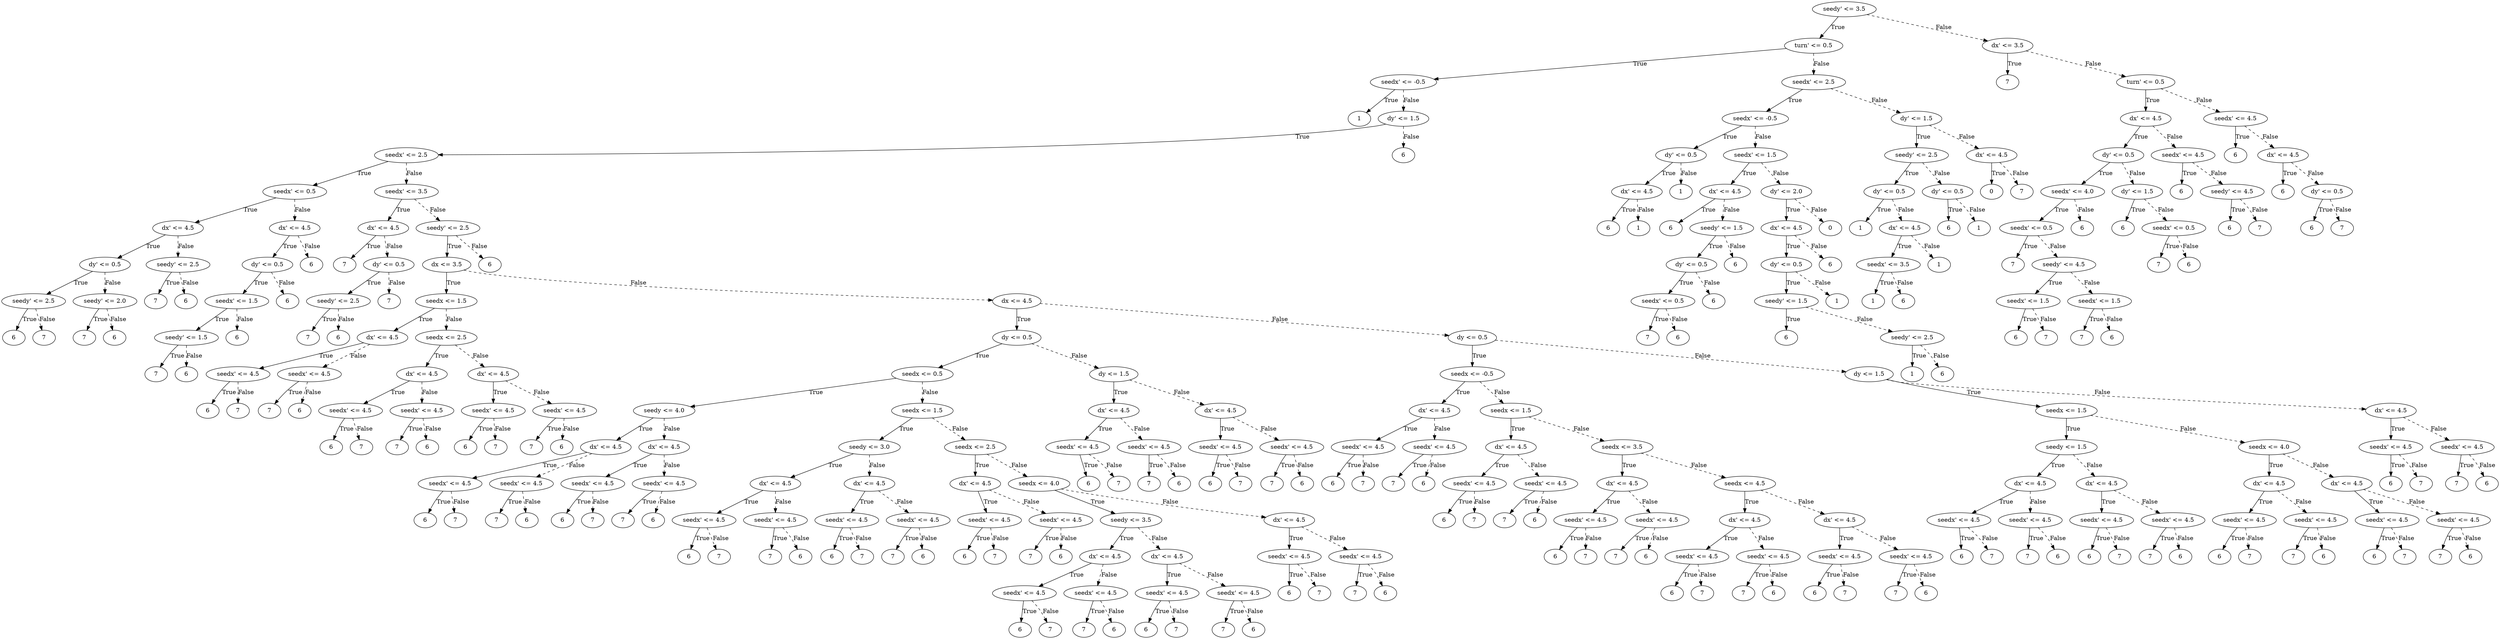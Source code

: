 digraph {
0 [label="seedy' <= 3.5"];
1 [label="turn' <= 0.5"];
2 [label="seedx' <= -0.5"];
3 [label="1"];
2 -> 3 [label="True"];
4 [label="dy' <= 1.5"];
5 [label="seedx' <= 2.5"];
6 [label="seedx' <= 0.5"];
7 [label="dx' <= 4.5"];
8 [label="dy' <= 0.5"];
9 [label="seedy' <= 2.5"];
10 [label="6"];
9 -> 10 [label="True"];
11 [label="7"];
9 -> 11 [style="dashed", label="False"];
8 -> 9 [label="True"];
12 [label="seedy' <= 2.0"];
13 [label="7"];
12 -> 13 [label="True"];
14 [label="6"];
12 -> 14 [style="dashed", label="False"];
8 -> 12 [style="dashed", label="False"];
7 -> 8 [label="True"];
15 [label="seedy' <= 2.5"];
16 [label="7"];
15 -> 16 [label="True"];
17 [label="6"];
15 -> 17 [style="dashed", label="False"];
7 -> 15 [style="dashed", label="False"];
6 -> 7 [label="True"];
18 [label="dx' <= 4.5"];
19 [label="dy' <= 0.5"];
20 [label="seedx' <= 1.5"];
21 [label="seedy' <= 1.5"];
22 [label="7"];
21 -> 22 [label="True"];
23 [label="6"];
21 -> 23 [style="dashed", label="False"];
20 -> 21 [label="True"];
24 [label="6"];
20 -> 24 [style="dashed", label="False"];
19 -> 20 [label="True"];
25 [label="6"];
19 -> 25 [style="dashed", label="False"];
18 -> 19 [label="True"];
26 [label="6"];
18 -> 26 [style="dashed", label="False"];
6 -> 18 [style="dashed", label="False"];
5 -> 6 [label="True"];
27 [label="seedx' <= 3.5"];
28 [label="dx' <= 4.5"];
29 [label="7"];
28 -> 29 [label="True"];
30 [label="dy' <= 0.5"];
31 [label="seedy' <= 2.5"];
32 [label="7"];
31 -> 32 [label="True"];
33 [label="6"];
31 -> 33 [style="dashed", label="False"];
30 -> 31 [label="True"];
34 [label="7"];
30 -> 34 [style="dashed", label="False"];
28 -> 30 [style="dashed", label="False"];
27 -> 28 [label="True"];
35 [label="seedy' <= 2.5"];
36 [label="dx <= 3.5"];
37 [label="seedx <= 1.5"];
38 [label="dx' <= 4.5"];
39 [label="seedx' <= 4.5"];
40 [label="6"];
39 -> 40 [label="True"];
41 [label="7"];
39 -> 41 [style="dashed", label="False"];
38 -> 39 [label="True"];
42 [label="seedx' <= 4.5"];
43 [label="7"];
42 -> 43 [label="True"];
44 [label="6"];
42 -> 44 [style="dashed", label="False"];
38 -> 42 [style="dashed", label="False"];
37 -> 38 [label="True"];
45 [label="seedx <= 2.5"];
46 [label="dx' <= 4.5"];
47 [label="seedx' <= 4.5"];
48 [label="6"];
47 -> 48 [label="True"];
49 [label="7"];
47 -> 49 [style="dashed", label="False"];
46 -> 47 [label="True"];
50 [label="seedx' <= 4.5"];
51 [label="7"];
50 -> 51 [label="True"];
52 [label="6"];
50 -> 52 [style="dashed", label="False"];
46 -> 50 [style="dashed", label="False"];
45 -> 46 [label="True"];
53 [label="dx' <= 4.5"];
54 [label="seedx' <= 4.5"];
55 [label="6"];
54 -> 55 [label="True"];
56 [label="7"];
54 -> 56 [style="dashed", label="False"];
53 -> 54 [label="True"];
57 [label="seedx' <= 4.5"];
58 [label="7"];
57 -> 58 [label="True"];
59 [label="6"];
57 -> 59 [style="dashed", label="False"];
53 -> 57 [style="dashed", label="False"];
45 -> 53 [style="dashed", label="False"];
37 -> 45 [style="dashed", label="False"];
36 -> 37 [label="True"];
60 [label="dx <= 4.5"];
61 [label="dy <= 0.5"];
62 [label="seedx <= 0.5"];
63 [label="seedy <= 4.0"];
64 [label="dx' <= 4.5"];
65 [label="seedx' <= 4.5"];
66 [label="6"];
65 -> 66 [label="True"];
67 [label="7"];
65 -> 67 [style="dashed", label="False"];
64 -> 65 [label="True"];
68 [label="seedx' <= 4.5"];
69 [label="7"];
68 -> 69 [label="True"];
70 [label="6"];
68 -> 70 [style="dashed", label="False"];
64 -> 68 [style="dashed", label="False"];
63 -> 64 [label="True"];
71 [label="dx' <= 4.5"];
72 [label="seedx' <= 4.5"];
73 [label="6"];
72 -> 73 [label="True"];
74 [label="7"];
72 -> 74 [style="dashed", label="False"];
71 -> 72 [label="True"];
75 [label="seedx' <= 4.5"];
76 [label="7"];
75 -> 76 [label="True"];
77 [label="6"];
75 -> 77 [style="dashed", label="False"];
71 -> 75 [style="dashed", label="False"];
63 -> 71 [style="dashed", label="False"];
62 -> 63 [label="True"];
78 [label="seedx <= 1.5"];
79 [label="seedy <= 3.0"];
80 [label="dx' <= 4.5"];
81 [label="seedx' <= 4.5"];
82 [label="6"];
81 -> 82 [label="True"];
83 [label="7"];
81 -> 83 [style="dashed", label="False"];
80 -> 81 [label="True"];
84 [label="seedx' <= 4.5"];
85 [label="7"];
84 -> 85 [label="True"];
86 [label="6"];
84 -> 86 [style="dashed", label="False"];
80 -> 84 [style="dashed", label="False"];
79 -> 80 [label="True"];
87 [label="dx' <= 4.5"];
88 [label="seedx' <= 4.5"];
89 [label="6"];
88 -> 89 [label="True"];
90 [label="7"];
88 -> 90 [style="dashed", label="False"];
87 -> 88 [label="True"];
91 [label="seedx' <= 4.5"];
92 [label="7"];
91 -> 92 [label="True"];
93 [label="6"];
91 -> 93 [style="dashed", label="False"];
87 -> 91 [style="dashed", label="False"];
79 -> 87 [style="dashed", label="False"];
78 -> 79 [label="True"];
94 [label="seedx <= 2.5"];
95 [label="dx' <= 4.5"];
96 [label="seedx' <= 4.5"];
97 [label="6"];
96 -> 97 [label="True"];
98 [label="7"];
96 -> 98 [style="dashed", label="False"];
95 -> 96 [label="True"];
99 [label="seedx' <= 4.5"];
100 [label="7"];
99 -> 100 [label="True"];
101 [label="6"];
99 -> 101 [style="dashed", label="False"];
95 -> 99 [style="dashed", label="False"];
94 -> 95 [label="True"];
102 [label="seedx <= 4.0"];
103 [label="seedy <= 3.5"];
104 [label="dx' <= 4.5"];
105 [label="seedx' <= 4.5"];
106 [label="6"];
105 -> 106 [label="True"];
107 [label="7"];
105 -> 107 [style="dashed", label="False"];
104 -> 105 [label="True"];
108 [label="seedx' <= 4.5"];
109 [label="7"];
108 -> 109 [label="True"];
110 [label="6"];
108 -> 110 [style="dashed", label="False"];
104 -> 108 [style="dashed", label="False"];
103 -> 104 [label="True"];
111 [label="dx' <= 4.5"];
112 [label="seedx' <= 4.5"];
113 [label="6"];
112 -> 113 [label="True"];
114 [label="7"];
112 -> 114 [style="dashed", label="False"];
111 -> 112 [label="True"];
115 [label="seedx' <= 4.5"];
116 [label="7"];
115 -> 116 [label="True"];
117 [label="6"];
115 -> 117 [style="dashed", label="False"];
111 -> 115 [style="dashed", label="False"];
103 -> 111 [style="dashed", label="False"];
102 -> 103 [label="True"];
118 [label="dx' <= 4.5"];
119 [label="seedx' <= 4.5"];
120 [label="6"];
119 -> 120 [label="True"];
121 [label="7"];
119 -> 121 [style="dashed", label="False"];
118 -> 119 [label="True"];
122 [label="seedx' <= 4.5"];
123 [label="7"];
122 -> 123 [label="True"];
124 [label="6"];
122 -> 124 [style="dashed", label="False"];
118 -> 122 [style="dashed", label="False"];
102 -> 118 [style="dashed", label="False"];
94 -> 102 [style="dashed", label="False"];
78 -> 94 [style="dashed", label="False"];
62 -> 78 [style="dashed", label="False"];
61 -> 62 [label="True"];
125 [label="dy <= 1.5"];
126 [label="dx' <= 4.5"];
127 [label="seedx' <= 4.5"];
128 [label="6"];
127 -> 128 [label="True"];
129 [label="7"];
127 -> 129 [style="dashed", label="False"];
126 -> 127 [label="True"];
130 [label="seedx' <= 4.5"];
131 [label="7"];
130 -> 131 [label="True"];
132 [label="6"];
130 -> 132 [style="dashed", label="False"];
126 -> 130 [style="dashed", label="False"];
125 -> 126 [label="True"];
133 [label="dx' <= 4.5"];
134 [label="seedx' <= 4.5"];
135 [label="6"];
134 -> 135 [label="True"];
136 [label="7"];
134 -> 136 [style="dashed", label="False"];
133 -> 134 [label="True"];
137 [label="seedx' <= 4.5"];
138 [label="7"];
137 -> 138 [label="True"];
139 [label="6"];
137 -> 139 [style="dashed", label="False"];
133 -> 137 [style="dashed", label="False"];
125 -> 133 [style="dashed", label="False"];
61 -> 125 [style="dashed", label="False"];
60 -> 61 [label="True"];
140 [label="dy <= 0.5"];
141 [label="seedx <= -0.5"];
142 [label="dx' <= 4.5"];
143 [label="seedx' <= 4.5"];
144 [label="6"];
143 -> 144 [label="True"];
145 [label="7"];
143 -> 145 [style="dashed", label="False"];
142 -> 143 [label="True"];
146 [label="seedx' <= 4.5"];
147 [label="7"];
146 -> 147 [label="True"];
148 [label="6"];
146 -> 148 [style="dashed", label="False"];
142 -> 146 [style="dashed", label="False"];
141 -> 142 [label="True"];
149 [label="seedx <= 1.5"];
150 [label="dx' <= 4.5"];
151 [label="seedx' <= 4.5"];
152 [label="6"];
151 -> 152 [label="True"];
153 [label="7"];
151 -> 153 [style="dashed", label="False"];
150 -> 151 [label="True"];
154 [label="seedx' <= 4.5"];
155 [label="7"];
154 -> 155 [label="True"];
156 [label="6"];
154 -> 156 [style="dashed", label="False"];
150 -> 154 [style="dashed", label="False"];
149 -> 150 [label="True"];
157 [label="seedx <= 3.5"];
158 [label="dx' <= 4.5"];
159 [label="seedx' <= 4.5"];
160 [label="6"];
159 -> 160 [label="True"];
161 [label="7"];
159 -> 161 [style="dashed", label="False"];
158 -> 159 [label="True"];
162 [label="seedx' <= 4.5"];
163 [label="7"];
162 -> 163 [label="True"];
164 [label="6"];
162 -> 164 [style="dashed", label="False"];
158 -> 162 [style="dashed", label="False"];
157 -> 158 [label="True"];
165 [label="seedx <= 4.5"];
166 [label="dx' <= 4.5"];
167 [label="seedx' <= 4.5"];
168 [label="6"];
167 -> 168 [label="True"];
169 [label="7"];
167 -> 169 [style="dashed", label="False"];
166 -> 167 [label="True"];
170 [label="seedx' <= 4.5"];
171 [label="7"];
170 -> 171 [label="True"];
172 [label="6"];
170 -> 172 [style="dashed", label="False"];
166 -> 170 [style="dashed", label="False"];
165 -> 166 [label="True"];
173 [label="dx' <= 4.5"];
174 [label="seedx' <= 4.5"];
175 [label="6"];
174 -> 175 [label="True"];
176 [label="7"];
174 -> 176 [style="dashed", label="False"];
173 -> 174 [label="True"];
177 [label="seedx' <= 4.5"];
178 [label="7"];
177 -> 178 [label="True"];
179 [label="6"];
177 -> 179 [style="dashed", label="False"];
173 -> 177 [style="dashed", label="False"];
165 -> 173 [style="dashed", label="False"];
157 -> 165 [style="dashed", label="False"];
149 -> 157 [style="dashed", label="False"];
141 -> 149 [style="dashed", label="False"];
140 -> 141 [label="True"];
180 [label="dy <= 1.5"];
181 [label="seedx <= 1.5"];
182 [label="seedy <= 1.5"];
183 [label="dx' <= 4.5"];
184 [label="seedx' <= 4.5"];
185 [label="6"];
184 -> 185 [label="True"];
186 [label="7"];
184 -> 186 [style="dashed", label="False"];
183 -> 184 [label="True"];
187 [label="seedx' <= 4.5"];
188 [label="7"];
187 -> 188 [label="True"];
189 [label="6"];
187 -> 189 [style="dashed", label="False"];
183 -> 187 [style="dashed", label="False"];
182 -> 183 [label="True"];
190 [label="dx' <= 4.5"];
191 [label="seedx' <= 4.5"];
192 [label="6"];
191 -> 192 [label="True"];
193 [label="7"];
191 -> 193 [style="dashed", label="False"];
190 -> 191 [label="True"];
194 [label="seedx' <= 4.5"];
195 [label="7"];
194 -> 195 [label="True"];
196 [label="6"];
194 -> 196 [style="dashed", label="False"];
190 -> 194 [style="dashed", label="False"];
182 -> 190 [style="dashed", label="False"];
181 -> 182 [label="True"];
197 [label="seedx <= 4.0"];
198 [label="dx' <= 4.5"];
199 [label="seedx' <= 4.5"];
200 [label="6"];
199 -> 200 [label="True"];
201 [label="7"];
199 -> 201 [style="dashed", label="False"];
198 -> 199 [label="True"];
202 [label="seedx' <= 4.5"];
203 [label="7"];
202 -> 203 [label="True"];
204 [label="6"];
202 -> 204 [style="dashed", label="False"];
198 -> 202 [style="dashed", label="False"];
197 -> 198 [label="True"];
205 [label="dx' <= 4.5"];
206 [label="seedx' <= 4.5"];
207 [label="6"];
206 -> 207 [label="True"];
208 [label="7"];
206 -> 208 [style="dashed", label="False"];
205 -> 206 [label="True"];
209 [label="seedx' <= 4.5"];
210 [label="7"];
209 -> 210 [label="True"];
211 [label="6"];
209 -> 211 [style="dashed", label="False"];
205 -> 209 [style="dashed", label="False"];
197 -> 205 [style="dashed", label="False"];
181 -> 197 [style="dashed", label="False"];
180 -> 181 [label="True"];
212 [label="dx' <= 4.5"];
213 [label="seedx' <= 4.5"];
214 [label="6"];
213 -> 214 [label="True"];
215 [label="7"];
213 -> 215 [style="dashed", label="False"];
212 -> 213 [label="True"];
216 [label="seedx' <= 4.5"];
217 [label="7"];
216 -> 217 [label="True"];
218 [label="6"];
216 -> 218 [style="dashed", label="False"];
212 -> 216 [style="dashed", label="False"];
180 -> 212 [style="dashed", label="False"];
140 -> 180 [style="dashed", label="False"];
60 -> 140 [style="dashed", label="False"];
36 -> 60 [style="dashed", label="False"];
35 -> 36 [label="True"];
219 [label="6"];
35 -> 219 [style="dashed", label="False"];
27 -> 35 [style="dashed", label="False"];
5 -> 27 [style="dashed", label="False"];
4 -> 5 [label="True"];
220 [label="6"];
4 -> 220 [style="dashed", label="False"];
2 -> 4 [style="dashed", label="False"];
1 -> 2 [label="True"];
221 [label="seedx' <= 2.5"];
222 [label="seedx' <= -0.5"];
223 [label="dy' <= 0.5"];
224 [label="dx' <= 4.5"];
225 [label="6"];
224 -> 225 [label="True"];
226 [label="1"];
224 -> 226 [style="dashed", label="False"];
223 -> 224 [label="True"];
227 [label="1"];
223 -> 227 [style="dashed", label="False"];
222 -> 223 [label="True"];
228 [label="seedx' <= 1.5"];
229 [label="dx' <= 4.5"];
230 [label="6"];
229 -> 230 [label="True"];
231 [label="seedy' <= 1.5"];
232 [label="dy' <= 0.5"];
233 [label="seedx' <= 0.5"];
234 [label="7"];
233 -> 234 [label="True"];
235 [label="6"];
233 -> 235 [style="dashed", label="False"];
232 -> 233 [label="True"];
236 [label="6"];
232 -> 236 [style="dashed", label="False"];
231 -> 232 [label="True"];
237 [label="6"];
231 -> 237 [style="dashed", label="False"];
229 -> 231 [style="dashed", label="False"];
228 -> 229 [label="True"];
238 [label="dy' <= 2.0"];
239 [label="dx' <= 4.5"];
240 [label="dy' <= 0.5"];
241 [label="seedy' <= 1.5"];
242 [label="6"];
241 -> 242 [label="True"];
243 [label="seedy' <= 2.5"];
244 [label="1"];
243 -> 244 [label="True"];
245 [label="6"];
243 -> 245 [style="dashed", label="False"];
241 -> 243 [style="dashed", label="False"];
240 -> 241 [label="True"];
246 [label="1"];
240 -> 246 [style="dashed", label="False"];
239 -> 240 [label="True"];
247 [label="6"];
239 -> 247 [style="dashed", label="False"];
238 -> 239 [label="True"];
248 [label="0"];
238 -> 248 [style="dashed", label="False"];
228 -> 238 [style="dashed", label="False"];
222 -> 228 [style="dashed", label="False"];
221 -> 222 [label="True"];
249 [label="dy' <= 1.5"];
250 [label="seedy' <= 2.5"];
251 [label="dy' <= 0.5"];
252 [label="1"];
251 -> 252 [label="True"];
253 [label="dx' <= 4.5"];
254 [label="seedx' <= 3.5"];
255 [label="1"];
254 -> 255 [label="True"];
256 [label="6"];
254 -> 256 [style="dashed", label="False"];
253 -> 254 [label="True"];
257 [label="1"];
253 -> 257 [style="dashed", label="False"];
251 -> 253 [style="dashed", label="False"];
250 -> 251 [label="True"];
258 [label="dy' <= 0.5"];
259 [label="6"];
258 -> 259 [label="True"];
260 [label="1"];
258 -> 260 [style="dashed", label="False"];
250 -> 258 [style="dashed", label="False"];
249 -> 250 [label="True"];
261 [label="dx' <= 4.5"];
262 [label="0"];
261 -> 262 [label="True"];
263 [label="7"];
261 -> 263 [style="dashed", label="False"];
249 -> 261 [style="dashed", label="False"];
221 -> 249 [style="dashed", label="False"];
1 -> 221 [style="dashed", label="False"];
0 -> 1 [label="True"];
264 [label="dx' <= 3.5"];
265 [label="7"];
264 -> 265 [label="True"];
266 [label="turn' <= 0.5"];
267 [label="dx' <= 4.5"];
268 [label="dy' <= 0.5"];
269 [label="seedx' <= 4.0"];
270 [label="seedx' <= 0.5"];
271 [label="7"];
270 -> 271 [label="True"];
272 [label="seedy' <= 4.5"];
273 [label="seedx' <= 1.5"];
274 [label="6"];
273 -> 274 [label="True"];
275 [label="7"];
273 -> 275 [style="dashed", label="False"];
272 -> 273 [label="True"];
276 [label="seedx' <= 1.5"];
277 [label="7"];
276 -> 277 [label="True"];
278 [label="6"];
276 -> 278 [style="dashed", label="False"];
272 -> 276 [style="dashed", label="False"];
270 -> 272 [style="dashed", label="False"];
269 -> 270 [label="True"];
279 [label="6"];
269 -> 279 [style="dashed", label="False"];
268 -> 269 [label="True"];
280 [label="dy' <= 1.5"];
281 [label="6"];
280 -> 281 [label="True"];
282 [label="seedx' <= 0.5"];
283 [label="7"];
282 -> 283 [label="True"];
284 [label="6"];
282 -> 284 [style="dashed", label="False"];
280 -> 282 [style="dashed", label="False"];
268 -> 280 [style="dashed", label="False"];
267 -> 268 [label="True"];
285 [label="seedx' <= 4.5"];
286 [label="6"];
285 -> 286 [label="True"];
287 [label="seedy' <= 4.5"];
288 [label="6"];
287 -> 288 [label="True"];
289 [label="7"];
287 -> 289 [style="dashed", label="False"];
285 -> 287 [style="dashed", label="False"];
267 -> 285 [style="dashed", label="False"];
266 -> 267 [label="True"];
290 [label="seedx' <= 4.5"];
291 [label="6"];
290 -> 291 [label="True"];
292 [label="dx' <= 4.5"];
293 [label="6"];
292 -> 293 [label="True"];
294 [label="dy' <= 0.5"];
295 [label="6"];
294 -> 295 [label="True"];
296 [label="7"];
294 -> 296 [style="dashed", label="False"];
292 -> 294 [style="dashed", label="False"];
290 -> 292 [style="dashed", label="False"];
266 -> 290 [style="dashed", label="False"];
264 -> 266 [style="dashed", label="False"];
0 -> 264 [style="dashed", label="False"];

}